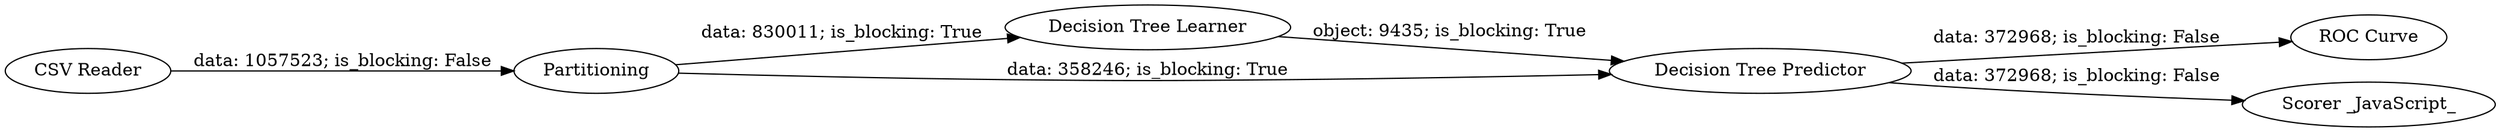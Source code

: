 digraph {
	"6712087284778755080_12" [label="ROC Curve"]
	"6712087284778755080_7" [label="Decision Tree Learner"]
	"6712087284778755080_8" [label="Decision Tree Predictor"]
	"6712087284778755080_11" [label="Scorer _JavaScript_"]
	"6712087284778755080_30" [label="CSV Reader"]
	"6712087284778755080_6" [label=Partitioning]
	"6712087284778755080_30" -> "6712087284778755080_6" [label="data: 1057523; is_blocking: False"]
	"6712087284778755080_6" -> "6712087284778755080_7" [label="data: 830011; is_blocking: True"]
	"6712087284778755080_6" -> "6712087284778755080_8" [label="data: 358246; is_blocking: True"]
	"6712087284778755080_7" -> "6712087284778755080_8" [label="object: 9435; is_blocking: True"]
	"6712087284778755080_8" -> "6712087284778755080_12" [label="data: 372968; is_blocking: False"]
	"6712087284778755080_8" -> "6712087284778755080_11" [label="data: 372968; is_blocking: False"]
	rankdir=LR
}

